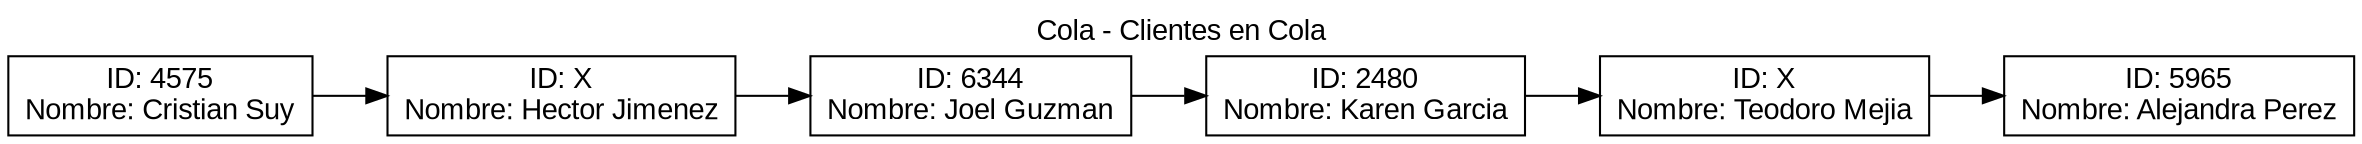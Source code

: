 digraph G {
fontname="Arial"
label="Cola - Clientes en Cola"
labelloc = t
rankdir=LR;
node[shape="box" fontname="Arial"];
nodo_0 [label="ID: 4575\nNombre: Cristian Suy"];
nodo_1 [label="ID: X\nNombre: Hector Jimenez"];
nodo_2 [label="ID: 6344\nNombre: Joel Guzman"];
nodo_3 [label="ID: 2480\nNombre: Karen Garcia"];
nodo_4 [label="ID: X\nNombre: Teodoro Mejia"];
nodo_5 [label="ID: 5965\nNombre: Alejandra Perez"];
nodo_0 -> nodo_1 -> nodo_2 -> nodo_3 -> nodo_4 -> nodo_5;
}
